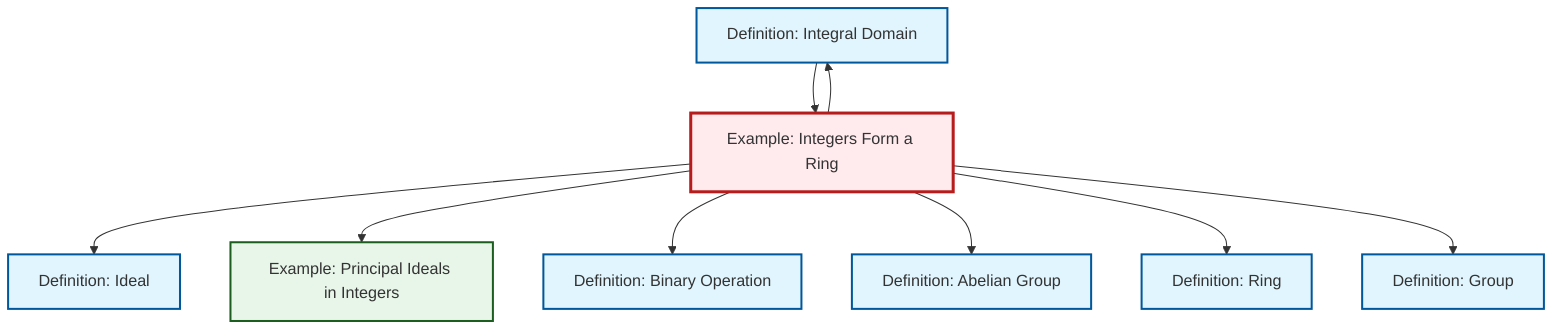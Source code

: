 graph TD
    classDef definition fill:#e1f5fe,stroke:#01579b,stroke-width:2px
    classDef theorem fill:#f3e5f5,stroke:#4a148c,stroke-width:2px
    classDef axiom fill:#fff3e0,stroke:#e65100,stroke-width:2px
    classDef example fill:#e8f5e9,stroke:#1b5e20,stroke-width:2px
    classDef current fill:#ffebee,stroke:#b71c1c,stroke-width:3px
    ex-principal-ideal["Example: Principal Ideals in Integers"]:::example
    def-integral-domain["Definition: Integral Domain"]:::definition
    ex-integers-ring["Example: Integers Form a Ring"]:::example
    def-binary-operation["Definition: Binary Operation"]:::definition
    def-abelian-group["Definition: Abelian Group"]:::definition
    def-group["Definition: Group"]:::definition
    def-ring["Definition: Ring"]:::definition
    def-ideal["Definition: Ideal"]:::definition
    ex-integers-ring --> def-ideal
    ex-integers-ring --> ex-principal-ideal
    ex-integers-ring --> def-integral-domain
    ex-integers-ring --> def-binary-operation
    ex-integers-ring --> def-abelian-group
    def-integral-domain --> ex-integers-ring
    ex-integers-ring --> def-ring
    ex-integers-ring --> def-group
    class ex-integers-ring current